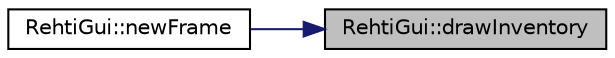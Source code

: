 digraph "RehtiGui::drawInventory"
{
 // LATEX_PDF_SIZE
  edge [fontname="Helvetica",fontsize="10",labelfontname="Helvetica",labelfontsize="10"];
  node [fontname="Helvetica",fontsize="10",shape=record];
  rankdir="RL";
  Node1 [label="RehtiGui::drawInventory",height=0.2,width=0.4,color="black", fillcolor="grey75", style="filled", fontcolor="black",tooltip="Draws inventory tab to GUI window."];
  Node1 -> Node2 [dir="back",color="midnightblue",fontsize="10",style="solid",fontname="Helvetica"];
  Node2 [label="RehtiGui::newFrame",height=0.2,width=0.4,color="black", fillcolor="white", style="filled",URL="$classRehtiGui.html#a5cff62a80fd8c20208c9d6319f8ed2d5",tooltip=" "];
}
